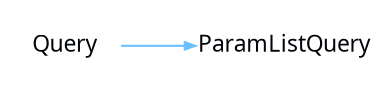digraph {
 rankdir = "LR"
 bgcolor = none;
 layout  = dot;
 edge [
   arrowsize = "0.5"
   color     = "#69BFFFFF"
 ]
 qhrNWLF[
   shape    = none
   label    = "Query"
   margin   = "0.01"
   fontname = "Segoe UI"
   fontsize = "11"
   fontcolor= "#010509FF"
 ]
 DOwNWLF[
   shape    = none
   label    = "ParamListQuery"
   margin   = "0.01"
   fontname = "Segoe UI"
   fontsize = "11"
   fontcolor= "#010509FF"
 ]
 qhrNWLF->DOwNWLF
}
